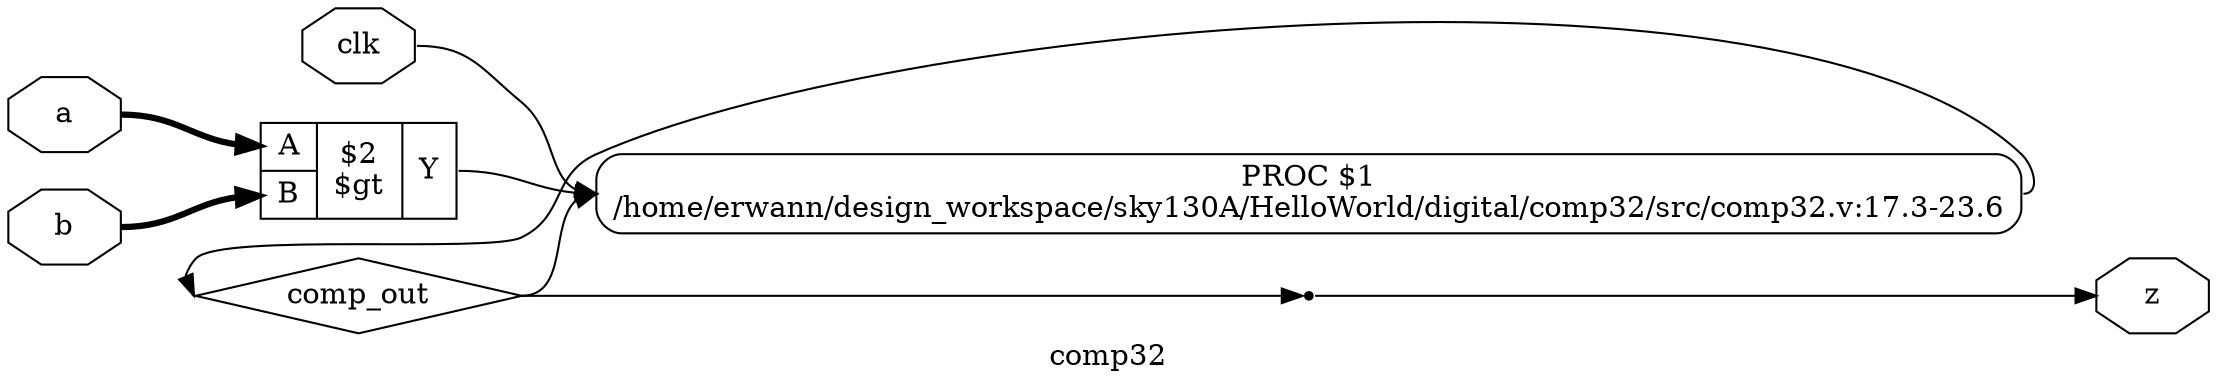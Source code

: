 digraph "comp32" {
label="comp32";
rankdir="LR";
remincross=true;
n3 [ shape=diamond, label="comp_out", color="black", fontcolor="black" ];
n4 [ shape=octagon, label="z", color="black", fontcolor="black" ];
n5 [ shape=octagon, label="clk", color="black", fontcolor="black" ];
n6 [ shape=octagon, label="b", color="black", fontcolor="black" ];
n7 [ shape=octagon, label="a", color="black", fontcolor="black" ];
c11 [ shape=record, label="{{<p8> A|<p9> B}|$2\n$gt|{<p10> Y}}",  ];
p0 [shape=box, style=rounded, label="PROC $1\n/home/erwann/design_workspace/sky130A/HelloWorld/digital/comp32/src/comp32.v:17.3-23.6", ];
x1 [shape=point, ];
c11:p10:e -> p0:w [color="black", fontcolor="black", label=""];
p0:e -> n3:w [color="black", fontcolor="black", label=""];
n3:e -> p0:w [color="black", fontcolor="black", label=""];
n3:e -> x1:w [color="black", fontcolor="black", label=""];
x1:e -> n4:w [color="black", fontcolor="black", label=""];
n5:e -> p0:w [color="black", fontcolor="black", label=""];
n6:e -> c11:p9:w [color="black", fontcolor="black", style="setlinewidth(3)", label=""];
n7:e -> c11:p8:w [color="black", fontcolor="black", style="setlinewidth(3)", label=""];
}
